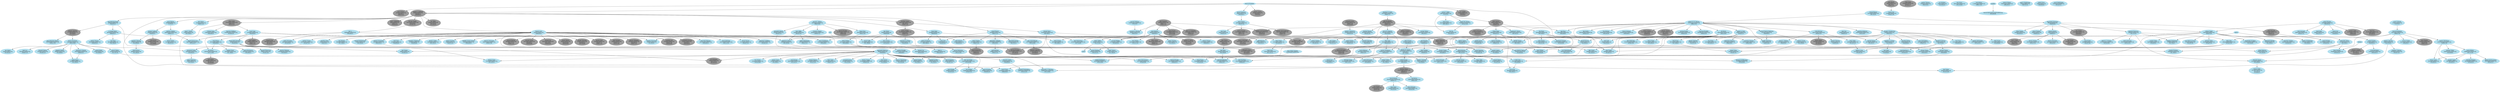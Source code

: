 # $FreeBSD$

# This file is meant to list all FreeBSD src committers and describe the
# mentor-mentee relationships between them.
# The graphical output can be generated from this file with the following
# command:
# $ dot -T png -o file.png committers-src.dot
#
# The dot binary is part of the graphics/graphviz port.

digraph src {

# Node definitions follow this example:
#
#   foo [label="Foo Bar\nfoo@FreeBSD.org\n????/??/??"]
#
# ????/??/?? is the date when the commit bit was obtained, usually the one you
# can find in git logs for the access file in the internal/admin branch.
# Use YYYY/MM/DD format.
#
# For returned commit bits, the node definition will follow this example:
#
#   foo [label="Foo Bar\nfoo@FreeBSD.org\n????/??/??\n????/??/??"]
#
# The first date is the same as for an active committer, the second date is
# the date when the commit bit has been returned. Again, check git logs.

node [color=grey62, style=filled, bgcolor=black];

# Alumni go here.. Try to keep things sorted.

alm [label="Andrew Moore\nalm@FreeBSD.org\n1993/06/12\n????/??/??"]
anholt [label="Eric Anholt\nanholt@FreeBSD.org\n2002/04/22\n2008/08/07"]
archie [label="Archie Cobbs\narchie@FreeBSD.org\n1998/11/06\n2006/06/09"]
arr [label="Andrew R. Reiter\narr@FreeBSD.org\n2001/11/02\n2005/05/25"]
arun [label="Arun Sharma\narun@FreeBSD.org\n2003/03/06\n2006/12/16"]
asmodai [label="Jeroen Ruigrok\nasmodai@FreeBSD.org\n1999/12/16\n2001/11/16"]
benjsc [label="Benjamin Close\nbenjsc@FreeBSD.org\n2007/02/09\n2010/09/15"]
billf [label="Bill Fumerola\nbillf@FreeBSD.org\n1998/11/11\n2008/11/10"]
bmah [label="Bruce A. Mah\nbmah@FreeBSD.org\n2002/01/29\n2009/09/13"]
bmilekic [label="Bosko Milekic\nbmilekic@FreeBSD.org\n2000/09/21\n2008/11/10"]
bushman [label="Michael Bushkov\nbushman@FreeBSD.org\n2007/03/10\n2010/04/29"]
carl [label="Carl Delsey\ncarl@FreeBSD.org\n2013/01/14\n2014/03/06"]
ceri [label="Ceri Davies\nceri@FreeBSD.org\n2006/11/07\n2012/03/07"]
cjc [label="Crist J. Clark\ncjc@FreeBSD.org\n2001/06/01\n2006/12/29"]
davidxu [label="David Xu\ndavidxu@FreeBSD.org\n2002/09/02\n2014/04/14"]
dds [label="Diomidis Spinellis\ndds@FreeBSD.org\n2003/06/20\n2010/09/22"]
dhartmei [label="Daniel Hartmeier\ndhartmei@FreeBSD.org\n2004/04/06\n2008/12/08"]
dmlb [label="Duncan Barclay\ndmlb@FreeBSD.org\n2001/12/14\n2008/11/10"]
dougb [label="Doug Barton\ndougb@FreeBSD.org\n2000/10/26\n2012/10/08"]
eik [label="Oliver Eikemeier\neik@FreeBSD.org\n2004/05/20\n2008/11/10"]
furuta [label="Atsushi Furuta\nfuruta@FreeBSD.org\n2000/06/21\n2003/03/08"]
gj [label="Gary L. Jennejohn\ngj@FreeBSD.org\n1994/??/??\n2006/04/28"]
groudier [label="Gerard Roudier\ngroudier@FreeBSD.org\n1999/12/30\n2006/04/06"]
jake [label="Jake Burkholder\njake@FreeBSD.org\n2000/05/16\n2008/11/10"]
jayanth [label="Jayanth Vijayaraghavan\njayanth@FreeBSD.org\n2000/05/08\n2008/11/10"]
jb [label="John Birrell\njb@FreeBSD.org\n1997/03/27\n2009/12/15"]
jdp [label="John Polstra\njdp@FreeBSD.org\n1995/12/07\n2008/02/26"]
jedgar [label="Chris D. Faulhaber\njedgar@FreeBSD.org\n1999/12/15\n2006/04/07"]
jkh [label="Jordan K. Hubbard\njkh@FreeBSD.org\n1993/06/12\n2008/06/13"]
jlemon [label="Jonathan Lemon\njlemon@FreeBSD.org\n1997/08/14\n2008/11/10"]
joe [label="Josef Karthauser\njoe@FreeBSD.org\n1999/10/22\n2008/08/10"]
jtc [label="J.T. Conklin\njtc@FreeBSD.org\n1993/06/12\n????/??/??"]
kargl [label="Steven G. Kargl\nkargl@FreeBSD.org\n2011/01/17\n2015/06/28"]
kbyanc [label="Kelly Yancey\nkbyanc@FreeBSD.org\n2000/07/11\n2006/07/25"]
keichii [label="Michael Wu\nkeichii@FreeBSD.org\n2001/03/07\n2006/04/28"]
linimon [label="Mark Linimon\nlinimon@FreeBSD.org\n2006/09/30\n2008/05/04"]
lulf [label="Ulf Lilleengen\nlulf@FreeBSD.org\n2007/10/24\n2012/01/19"]
mb [label="Maxim Bolotin\nmb@FreeBSD.org\n2000/04/06\n2003/03/08"]
marks [label="Mark Santcroos\nmarks@FreeBSD.org\n2004/03/18\n2008/09/29"]
mike [label="Mike Barcroft\nmike@FreeBSD.org\n2001/07/17\n2006/04/28"]
msmith [label="Mike Smith\nmsmith@FreeBSD.org\n1996/10/22\n2003/12/15"]
murray [label="Murray Stokely\nmurray@FreeBSD.org\n2000/04/05\n2010/07/25"]
mux [label="Maxime Henrion\nmux@FreeBSD.org\n2002/03/03\n2011/06/22"]
nate [label="Nate Willams\nnate@FreeBSD.org\n1993/06/12\n2003/12/15"]
njl [label="Nate Lawson\nnjl@FreeBSD.org\n2002/08/07\n2008/02/16"]
non [label="Noriaki Mitsnaga\nnon@FreeBSD.org\n2000/06/19\n2007/03/06"]
onoe [label="Atsushi Onoe\nonoe@FreeBSD.org\n2000/07/21\n2008/11/10"]
rafan [label="Rong-En Fan\nrafan@FreeBSD.org\n2007/01/31\n2012/07/23"]
randi [label="Randi Harper\nrandi@FreeBSD.org\n2010/04/20\n2012/05/10"]
rink [label="Rink Springer\nrink@FreeBSD.org\n2006/01/16\n2010/11/04"]
robert [label="Robert Drehmel\nrobert@FreeBSD.org\n2001/08/23\n2006/05/13"]
sah [label="Sam Hopkins\nsah@FreeBSD.org\n2004/12/15\n2008/11/10"]
shafeeq [label="Shafeeq Sinnamohideen\nshafeeq@FreeBSD.org\n2000/06/19\n2006/04/06"]
sheldonh [label="Sheldon Hearn\nsheldonh@FreeBSD.org\n1999/06/14\n2006/05/13"]
shiba [label="Takeshi Shibagaki\nshiba@FreeBSD.org\n2000/06/19\n2008/11/10"]
shin [label="Yoshinobu Inoue\nshin@FreeBSD.org\n1999/07/29\n2003/03/08"]
snb [label="Nick Barkas\nsnb@FreeBSD.org\n2009/05/05\n2010/11/04"]
tmm [label="Thomas Moestl\ntmm@FreeBSD.org\n2001/03/07\n2006/07/12"]
toshi [label="Toshihiko Arai\ntoshi@FreeBSD.org\n2000/07/06\n2003/03/08"]
tshiozak [label="Takuya SHIOZAKI\ntshiozak@FreeBSD.org\n2001/04/25\n2003/03/08"]
uch [label="UCHIYAMA Yasushi\nuch@FreeBSD.org\n2000/06/21\n2002/04/24"]
wilko [label="Wilko Bulte\nwilko@FreeBSD.org\n2000/01/13\n2013/01/17"]
yar [label="Yar Tikhiy\nyar@FreeBSD.org\n2001/03/25\n2012/05/23"]
zack [label="Zack Kirsch\nzack@FreeBSD.org\n2010/11/05\n2012/09/08"]


node [color=lightblue2, style=filled, bgcolor=black];

# Current src committers go here. Try to keep things sorted.

ache [label="Andrey Chernov\nache@FreeBSD.org\n1993/10/31"]
achim [label="Achim Leubner\nachim@FreeBSD.org\n2013/01/23"]
adrian [label="Adrian Chadd\nadrian@FreeBSD.org\n2000/07/03"]
ae [label="Andrey V. Elsukov\nae@FreeBSD.org\n2010/06/03"]
akiyama [label="Shunsuke Akiyama\nakiyama@FreeBSD.org\n2000/06/19"]
alc [label="Alan Cox\nalc@FreeBSD.org\n1999/02/23"]
alfredo [label="Alfredo Dal'Ava Junior\nalfredo@FreeBSD.org\n2020/01/27"]
allanjude [label="Allan Jude\nallanjude@FreeBSD.org\n2015/07/30"]
ambrisko [label="Doug Ambrisko\nambrisko@FreeBSD.org\n2001/12/19"]
anchie [label="Ana Kukec\nanchie@FreeBSD.org\n2010/04/14"]
andre [label="Andre Oppermann\nandre@FreeBSD.org\n2003/11/12"]
andreast [label="Andreas Tobler\nandreast@FreeBSD.org\n2010/09/05"]
andrew [label="Andrew Turner\nandrew@FreeBSD.org\n2010/07/19"]
antoine [label="Antoine Brodin\nantoine@FreeBSD.org\n2008/02/03"]
araujo [label="Marcelo Araujo\naraujo@FreeBSD.org\n2015/08/04"]
arichardson [label="Alex Richardson\narichardson@FreeBSD.org\n2017/10/30"]
ariff [label="Ariff Abdullah\nariff@FreeBSD.org\n2005/11/14"]
art [label="Artem Belevich\nart@FreeBSD.org\n2011/03/29"]
arybchik [label="Andrew Rybchenko\narybchik@FreeBSD.org\n2014/10/12"]
asiciliano [label="Alfonso S. Siciliano\nasiciliano@FreeBSD.org\n2022/02/09"]
asomers [label="Alan Somers\nasomers@FreeBSD.org\n2013/04/24"]
avg [label="Andriy Gapon\navg@FreeBSD.org\n2009/02/18"]
avos [label="Andriy Voskoboinyk\navos@FreeBSD.org\n2015/09/24"]
badger [label="Eric Badger\nbadger@FreeBSD.org\n2016/07/01"]
bapt [label="Baptiste Daroussin\nbapt@FreeBSD.org\n2011/12/23"]
bcran [label="Rebecca Cran\nbcran@FreeBSD.org\n2010/01/29"]
bde [label="Bruce Evans\nbde@FreeBSD.org\n1994/08/20"]
bdragon [label="Brandon Bergren\nbdragon@FreeBSD.org\n2019/05/31"]
bdrewery [label="Bryan Drewery\nbdrewery@FreeBSD.org\n2013/12/14"]
benl [label="Ben Laurie\nbenl@FreeBSD.org\n2011/05/18"]
benno [label="Benno Rice\nbenno@FreeBSD.org\n2000/11/02"]
bms [label="Bruce M Simpson\nbms@FreeBSD.org\n2003/08/06"]
br [label="Ruslan Bukin\nbr@FreeBSD.org\n2013/09/02"]
brian [label="Brian Somers\nbrian@FreeBSD.org\n1996/12/16"]
brooks [label="Brooks Davis\nbrooks@FreeBSD.org\n2001/06/21"]
brueffer [label="Christian Brueffer\nbrueffer@FreeBSD.org\n2006/02/28"]
bruno [label="Bruno Ducrot\nbruno@FreeBSD.org\n2005/07/18"]
bryanv [label="Bryan Venteicher\nbryanv@FreeBSD.org\n2012/11/03"]
bschmidt [label="Bernhard Schmidt\nbschmidt@FreeBSD.org\n2010/02/06"]
bwidawsk [label="Ben Widawsky\nbwidawsk@FreeBSD.org\n2018/07/05"]
bz [label="Bjoern A. Zeeb\nbz@FreeBSD.org\n2004/07/27"]
cem [label="Conrad Meyer\ncem@FreeBSD.org\n2015/07/05"]
chuck [label="Chuck Tuffli\nchuck@FreeBSD.org\n2017/09/06"]
cognet [label="Olivier Houchard\ncognet@FreeBSD.org\n2002/10/09"]
cokane [label="Coleman Kane\ncokane@FreeBSD.org\n2000/06/19"]
cperciva [label="Colin Percival\ncperciva@FreeBSD.org\n2004/01/20"]
csjp [label="Christian S.J. Peron\ncsjp@FreeBSD.org\n2004/05/04"]
cy [label="Cy Schubert\ncy@FreeBSD.org\n2013/04/23"]
dab [label="David Bright\ndab@FreeBSD.org\n2016/10/24"]
das [label="David Schultz\ndas@FreeBSD.org\n2003/02/21"]
davide [label="Davide Italiano\ndavide@FreeBSD.org\n2012/01/27"]
dchagin [label="Dmitry Chagin\ndchagin@FreeBSD.org\n2009/02/28"]
def [label="Konrad Witaszczyk\ndef@FreeBSD.org\n2016/11/02"]
delphij [label="Xin Li\ndelphij@FreeBSD.org\n2004/09/14"]
des [label="Dag-Erling Smorgrav\ndes@FreeBSD.org\n1998/04/03"]
dexuan [label="Dexuan Cui\ndexuan@FreeBSD.org\n2016/10/24"]
dfr [label="Doug Rabson\ndfr@FreeBSD.org\n????/??/??"]
dg [label="David Greenman\ndg@FreeBSD.org\n1993/06/14"]
dim [label="Dimitry Andric\ndim@FreeBSD.org\n2010/08/30"]
donner [label="Lutz Donnerhacke\ndonner@FreeBSD.org\n2021/01/14"]
dougm [label="Doug Moore\ndougm@FreeBSD.org\n2019/04/30"]
dsl [label="Dmitry Salychev\ndsl@FreeBSD.org\n2022/07/02"]
dteske [label="Devin Teske\ndteske@FreeBSD.org\n2012/04/10"]
dumbbell [label="Jean-Sebastien Pedron\ndumbbell@FreeBSD.org\n2004/11/29"]
dwmalone [label="David Malone\ndwmalone@FreeBSD.org\n2000/07/11"]
eadler [label="Eitan Adler\neadler@FreeBSD.org\n2012/01/18"]
ed [label="Ed Schouten\ned@FreeBSD.org\n2008/05/22"]
edavis [label="Eric Davis\nedavis@FreeBSD.org\n2013/10/09"]
edwin [label="Edwin Groothuis\nedwin@FreeBSD.org\n2007/06/25"]
eivind [label="Eivind Eklund\neivind@FreeBSD.org\n1997/02/02"]
emaste [label="Ed Maste\nemaste@FreeBSD.org\n2005/10/04"]
emax [label="Maksim Yevmenkin\nemax@FreeBSD.org\n2003/10/12"]
eri [label="Ermal Luci\neri@FreeBSD.org\n2008/06/11"]
erj [label="Eric Joyner\nerj@FreeBSD.org\n2014/12/14"]
eugen [label="Eugene Grosbein\neugen@FreeBSD.org\n2017/09/19"]
fabient [label="Fabien Thomas\nfabient@FreeBSD.org\n2009/03/16"]
fanf [label="Tony Finch\nfanf@FreeBSD.org\n2002/05/05"]
fjoe [label="Max Khon\nfjoe@FreeBSD.org\n2001/08/06"]
flz [label="Florent Thoumie\nflz@FreeBSD.org\n2006/03/30"]
freqlabs [label="Ryan Moeller\nfreqlabs@FreeBSD.org\n2020/02/10"]
fsu [label="Fedor Uporov\nfsu@FreeBSD.org\n2017/08/28"]
gabor [label="Gabor Kovesdan\ngabor@FreeBSD.org\n2010/02/02"]
gad [label="Garance A. Drosehn\ngad@FreeBSD.org\n2000/10/27"]
gallatin [label="Andrew Gallatin\ngallatin@FreeBSD.org\n1999/01/15"]
ganbold [label="Ganbold Tsagaankhuu\nganbold@FreeBSD.org\n2013/12/18"]
gavin [label="Gavin Atkinson\ngavin@FreeBSD.org\n2009/12/07"]
gibbs [label="Justin T. Gibbs\ngibbs@FreeBSD.org\n????/??/??"]
gjb [label="Glen Barber\ngjb@FreeBSD.org\n2013/06/04"]
gleb [label="Gleb Kurtsou\ngleb@FreeBSD.org\n2011/09/19"]
glebius [label="Gleb Smirnoff\nglebius@FreeBSD.org\n2004/07/14"]
gnn [label="George V. Neville-Neil\ngnn@FreeBSD.org\n2004/10/11"]
gordon [label="Gordon Tetlow\ngordon@FreeBSD.org\n2002/05/17"]
grehan [label="Peter Grehan\ngrehan@FreeBSD.org\n2002/08/08"]
grog [label="Greg Lehey\ngrog@FreeBSD.org\n1998/08/30"]
gshapiro [label="Gregory Shapiro\ngshapiro@FreeBSD.org\n2000/07/12"]
harti [label="Hartmut Brandt\nharti@FreeBSD.org\n2003/01/29"]
hiren [label="Hiren Panchasara\nhiren@FreeBSD.org\n2013/04/12"]
hmp [label="Hiten Pandya\nhmp@FreeBSD.org\n2004/03/23"]
hselasky [label="Hans Petter Selasky\nhselasky@FreeBSD.org\n"]
ian [label="Ian Lepore\nian@FreeBSD.org\n2013/01/07"]
iedowse [label="Ian Dowse\niedowse@FreeBSD.org\n2000/12/01"]
imp [label="Warner Losh\nimp@FreeBSD.org\n1996/09/20"]
ivoras [label="Ivan Voras\nivoras@FreeBSD.org\n2008/06/10"]
jah [label="Jason A. Harmening\njah@FreeBSD.org\n2015/03/08"]
jamie [label="Jamie Gritton\njamie@FreeBSD.org\n2009/01/28"]
jasone [label="Jason Evans\njasone@FreeBSD.org\n1999/03/03"]
jceel [label="Jakub Klama\njceel@FreeBSD.org\n2011/09/25"]
jch [label="Julien Charbon\njch@FreeBSD.org\n2014/09/24"]
jchandra [label="Jayachandran C.\njchandra@FreeBSD.org\n2010/05/19"]
jeb [label="Jeb Cramer\njeb@FreeBSD.org\n2018/01/25"]
jeff [label="Jeff Roberson\njeff@FreeBSD.org\n2002/02/21"]
jh [label="Jaakko Heinonen\njh@FreeBSD.org\n2009/10/02"]
jhb [label="John Baldwin\njhb@FreeBSD.org\n1999/08/23"]
jhibbits [label="Justin Hibbits\njhibbits@FreeBSD.org\n2011/11/30"]
jilles [label="Jilles Tjoelker\njilles@FreeBSD.org\n2009/05/22"]
jimharris [label="Jim Harris\njimharris@FreeBSD.org\n2011/12/09"]
jinmei [label="JINMEI Tatuya\njinmei@FreeBSD.org\n2007/03/17"]
jkim [label="Jung-uk Kim\njkim@FreeBSD.org\n2005/07/06"]
jkoshy [label="A. Joseph Koshy\njkoshy@FreeBSD.org\n1998/05/13"]
jlh [label="Jeremie Le Hen\njlh@FreeBSD.org\n2012/04/22"]
jls [label="Jordan Sissel\njls@FreeBSD.org\n2006/12/06"]
jmcneill [label="Jared McNeill\njmcneill@FreeBSD.org\n2016/02/24"]
jmg [label="John-Mark Gurney\njmg@FreeBSD.org\n1997/02/13"]
jmmv [label="Julio Merino\njmmv@FreeBSD.org\n2013/11/02"]
joerg [label="Joerg Wunsch\njoerg@FreeBSD.org\n1993/11/14"]
johalun [label="Johannes Lundberg\njohalun@FreeBSD.org\n2019/01/19"]
jon [label="Jonathan Chen\njon@FreeBSD.org\n2000/10/17"]
jonathan [label="Jonathan Anderson\njonathan@FreeBSD.org\n2010/10/07"]
jpaetzel [label="Josh Paetzel\njpaetzel@FreeBSD.org\n2011/01/21"]
jtl [label="Jonathan T. Looney\njtl@FreeBSD.org\n2015/10/26"]
julian [label="Julian Elischer\njulian@FreeBSD.org\n1993/04/19"]
jwd [label="John De Boskey\njwd@FreeBSD.org\n2000/05/19"]
kaiw [label="Kai Wang\nkaiw@FreeBSD.org\n2007/09/26"]
kaktus [label="Pawel Biernacki\nkaktus@FreeBSD.org\n2019/09/26"]
kan [label="Alexander Kabaev\nkan@FreeBSD.org\n2002/07/21"]
karels [label="Mike Karels\nkarels@FreeBSD.org\n2016/06/09"]
kd [label="Kornel Dulęba\nkd@FreeBSD.org\n2022/06/22"]
ken [label="Ken Merry\nken@FreeBSD.org\n1998/09/08"]
kensmith [label="Ken Smith\nkensmith@FreeBSD.org\n2004/01/23"]
kevans [label="Kyle Evans\nkevans@FreeBSD.org\n2017/06/20"]
kevlo [label="Kevin Lo\nkevlo@FreeBSD.org\n2006/07/23"]
khng [label="Ka Ho Ng\nkhng@FreeBSD.org\n2021/03/15"]
kib [label="Konstantin Belousov\nkib@FreeBSD.org\n2006/06/03"]
kibab [label="Ilya Bakulin\nkibab@FreeBSD.org\n2017/09/02"]
kmacy [label="Kip Macy\nkmacy@FreeBSD.org\n2005/06/01"]
kp [label="Kristof Provost\nkp@FreeBSD.org\n2015/03/22"]
landonf [label="Landon Fuller\nlandonf@FreeBSD.org\n2016/05/31"]
le [label="Lukas Ertl\nle@FreeBSD.org\n2004/02/02"]
leitao [label="Breno Leitao\nleitao@FreeBSD.org\n2018/05/22"]
lidl [label="Kurt Lidl\nlidl@FreeBSD.org\n2015/10/21"]
loos [label="Luiz Otavio O Souza\nloos@FreeBSD.org\n2013/07/03"]
lstewart [label="Lawrence Stewart\nlstewart@FreeBSD.org\n2008/10/06"]
luporl [label="Leandro Lupori\nluporl@FreeBSD.org\n2018/05/21"]
lwhsu [label="Li-Wen Hsu\nlwhsu@FreeBSD.org\n2018/08/09"]
manu [label="Emmanuel Vadot\nmanu@FreeBSD.org\n2016/04/24"]
marcel [label="Marcel Moolenaar\nmarcel@FreeBSD.org\n1999/07/03"]
marius [label="Marius Strobl\nmarius@FreeBSD.org\n2004/04/17"]
markj [label="Mark Johnston\nmarkj@FreeBSD.org\n2012/12/18"]
markm [label="Mark Murray\nmarkm@FreeBSD.org\n1995/04/24"]
markus [label="Markus Brueffer\nmarkus@FreeBSD.org\n2006/06/01"]
matteo [label="Matteo Riondato\nmatteo@FreeBSD.org\n2006/01/18"]
mav [label="Alexander Motin\nmav@FreeBSD.org\n2007/04/12"]
maxim [label="Maxim Konovalov\nmaxim@FreeBSD.org\n2002/02/07"]
mdf [label="Matthew Fleming\nmdf@FreeBSD.org\n2010/06/04"]
mdodd [label="Matthew N. Dodd\nmdodd@FreeBSD.org\n1999/07/27"]
melifaro [label="Alexander V. Chernikov\nmelifaro@FreeBSD.org\n2011/10/04"]
mhorne [label="Mitchell Horne\nmhorne@FreeBSD.org\n2019/03/20"]
miwi [label="Martin Wilke\nmiwi@FreeBSD.org\n2011/02/18\n2018/06/14"]
mizhka [label="Michael Zhilin\nmizhka@FreeBSD.org\n2016/07/19"]
mjacob [label="Matt Jacob\nmjacob@FreeBSD.org\n1997/08/13"]
mjg [label="Mateusz Guzik\nmjg@FreeBSD.org\n2012/06/04"]
mjoras [label="Matt Joras\nmjoras@FreeBSD.org\n2017/07/12"]
mlaier [label="Max Laier\nmlaier@FreeBSD.org\n2004/02/10"]
mmel [label="Michal Meloun\nmmel@FreeBSD.org\n2015/11/01"]
monthadar [label="Monthadar Al Jaberi\nmonthadar@FreeBSD.org\n2012/04/02"]
mp [label="Mark Peek\nmp@FreeBSD.org\n2001/07/27"]
mr [label="Michael Reifenberger\nmr@FreeBSD.org\n2001/09/30"]
mw [label="Marcin Wojtas\nmw@FreeBSD.org\n2017/07/18"]
neel [label="Neel Natu\nneel@FreeBSD.org\n2009/09/20"]
netchild [label="Alexander Leidinger\nnetchild@FreeBSD.org\n2005/03/31"]
ngie [label="Enji Cooper\nngie@FreeBSD.org\n2014/07/27"]
nick [label="Nick O'Brien\nnick@FreeBSD.org\n2020/03/09"]
nork [label="Norikatsu Shigemura\nnork@FreeBSD.org\n2009/06/09"]
np [label="Navdeep Parhar\nnp@FreeBSD.org\n2009/06/05"]
nwhitehorn [label="Nathan Whitehorn\nnwhitehorn@FreeBSD.org\n2008/07/03"]
n_hibma [label="Nick Hibma\nn_hibma@FreeBSD.org\n1998/11/26"]
obrien [label="David E. O'Brien\nobrien@FreeBSD.org\n1996/10/29"]
oh [label="Oskar Holmlund\noh@FreeBSD.org\n2021/04/21"]
olli [label="Oliver Fromme\nolli@FreeBSD.org\n2008/02/14"]
oshogbo [label="Mariusz Zaborski\noshogbo@FreeBSD.org\n2015/04/15"]
peadar [label="Peter Edwards\npeadar@FreeBSD.org\n2004/03/08"]
peter [label="Peter Wemm\npeter@FreeBSD.org\n1995/07/04"]
peterj [label="Peter Jeremy\npeterj@FreeBSD.org\n2012/09/14"]
pfg [label="Pedro Giffuni\npfg@FreeBSD.org\n2011/12/01"]
phil [label="Phil Shafer\nphil@FreeBSD.ogr\n2015/12/30"]
philip [label="Philip Paeps\nphilip@FreeBSD.org\n2004/01/21"]
phk [label="Poul-Henning Kamp\nphk@FreeBSD.org\n1994/02/21"]
pho [label="Peter Holm\npho@FreeBSD.org\n2008/11/16"]
pjd [label="Pawel Jakub Dawidek\npjd@FreeBSD.org\n2004/02/02"]
pkelsey [label="Patrick Kelsey\pkelsey@FreeBSD.org\n2014/05/29"]
pluknet [label="Sergey Kandaurov\npluknet@FreeBSD.org\n2010/10/05"]
ps [label="Paul Saab\nps@FreeBSD.org\n2000/02/23"]
qingli [label="Qing Li\nqingli@FreeBSD.org\n2005/04/13"]
rajeshasp [label="Rajesh Kumar M A\nrajeshasp@FreeBSD.org\n2021/01/27"]
ram [label="Ram Kishore Vegesna\nram@FreeBSD.org\n2018/04/04"]
ray [label="Aleksandr Rybalko\nray@FreeBSD.org\n2011/05/25"]
rdivacky [label="Roman Divacky\nrdivacky@FreeBSD.org\n2008/03/13"]
remko [label="Remko Lodder\nremko@FreeBSD.org\n2007/02/23"]
rew [label="Robert Wing\nrew@FreeBSD.org\n2020/07/23"]
rgrimes [label="Rodney W. Grimes\nrgrimes@FreeBSD.org\n1993/06/12\n2017/03/03"]
rik [label="Roman Kurakin\nrik@FreeBSD.org\n2003/12/18"]
rlibby [label="Ryan Libby\nrlibby@FreeBSD.org\n2017/06/07"]
rmacklem [label="Rick Macklem\nrmacklem@FreeBSD.org\n2009/03/27"]
rmh [label="Robert Millan\nrmh@FreeBSD.org\n2011/09/18"]
rnoland [label="Robert Noland\nrnoland@FreeBSD.org\n2008/09/15"]
roberto [label="Ollivier Robert\nroberto@FreeBSD.org\n1995/02/22"]
rodrigc [label="Craig Rodrigues\nrodrigc@FreeBSD.org\n2005/05/14"]
royger [label="Roger Pau Monne\nroyger@FreeBSD.org\n2013/11/26"]
rpaulo [label="Rui Paulo\nrpaulo@FreeBSD.org\n2007/09/25"]
rpokala [label="Ravi Pokala\nrpokala@FreeBSD.org\n2015/11/19"]
rrs [label="Randall R Stewart\nrrs@FreeBSD.org\n2007/02/08"]
rscheff [label="Richard Scheffenegger\nrscheff@FreeBSD.org\n2020/04/06"]
rse [label="Ralf S. Engelschall\nrse@FreeBSD.org\n1997/07/31"]
rstone [label="Ryan Stone\nrstone@FreeBSD.org\n2010/04/19"]
ru [label="Ruslan Ermilov\nru@FreeBSD.org\n1999/05/27"]
rwatson [label="Robert N. M. Watson\nrwatson@FreeBSD.org\n1999/12/16"]
sam [label="Sam Leffler\nsam@FreeBSD.org\n2002/07/02"]
sanpei [label="MIHIRA Sanpei Yoshiro\nsanpei@FreeBSD.org\n2000/06/19"]
sbruno [label="Sean Bruno\nsbruno@FreeBSD.org\n2008/08/02"]
scf [label="Sean C. Farley\nscf@FreeBSD.org\n2007/06/24"]
schweikh [label="Jens Schweikhardt\nschweikh@FreeBSD.org\n2001/04/06"]
scottl [label="Scott Long\nscottl@FreeBSD.org\n2000/09/28"]
scottph [label="D Scott Phillips\nscottph@FreeBSD.org\n2019/05/28"]
se [label="Stefan Esser\nse@FreeBSD.org\n1994/08/26"]
sephe [label="Sepherosa Ziehau\nsephe@FreeBSD.org\n2007/03/28"]
sepotvin [label="Stephane E. Potvin\nsepotvin@FreeBSD.org\n2007/02/15"]
sgalabov [label="Stanislav Galabov\nsgalabov@FreeBSD.org\n2016/02/24"]
shurd [label="Stephen Hurd\nshurd@FreeBSD.org\n2017/09/02"]
simon [label="Simon L. Nielsen\nsimon@FreeBSD.org\n2006/03/07"]
sjg [label="Simon J. Gerraty\nsjg@FreeBSD.org\n2012/10/23"]
skra [label="Svatopluk Kraus\nskra@FreeBSD.org\n2015/10/28"]
slavash [label="Slava Shwartsman\nslavash@FreeBSD.org\n2018/02/08"]
slm [label="Stephen McConnell\nslm@FreeBSD.org\n2014/05/07"]
smh [label="Steven Hartland\nsmh@FreeBSD.org\n2012/11/12"]
sobomax [label="Maxim Sobolev\nsobomax@FreeBSD.org\n2001/07/25"]
sos [label="Soren Schmidt\nsos@FreeBSD.org\n????/??/??"]
sson [label="Stacey Son\nsson@FreeBSD.org\n2008/07/08"]
stas [label="Stanislav Sedov\nstas@FreeBSD.org\n2008/08/22"]
stevek [label="Stephen J. Kiernan\nstevek@FreeBSD.org\n2016/07/18"]
suz [label="SUZUKI Shinsuke\nsuz@FreeBSD.org\n2002/03/26"]
syrinx [label="Shteryana Shopova\nsyrinx@FreeBSD.org\n2006/10/07"]
takawata [label="Takanori Watanabe\ntakawata@FreeBSD.org\n2000/07/06"]
theraven [label="David Chisnall\ntheraven@FreeBSD.org\n2011/11/11"]
thj [label="Tom Jones\nthj@FreeBSD.org\n2018/04/07"]
thompsa [label="Andrew Thompson\nthompsa@FreeBSD.org\n2005/05/25"]
ticso [label="Bernd Walter\nticso@FreeBSD.org\n2002/01/31"]
tijl [label="Tijl Coosemans\ntijl@FreeBSD.org\n2010/07/16"]
tmunro [label="Thomas Munro\ntmunro@FreeBSD.org\n2018/10/15"]
tsoome [label="Toomas Soome\ntsoome@FreeBSD.org\n2016/08/10"]
trasz [label="Edward Tomasz Napierala\ntrasz@FreeBSD.org\n2008/08/22"]
trhodes [label="Tom Rhodes\ntrhodes@FreeBSD.org\n2002/05/28"]
trociny [label="Mikolaj Golub\ntrociny@FreeBSD.org\n2011/03/10"]
tuexen [label="Michael Tuexen\ntuexen@FreeBSD.org\n2009/06/06"]
tychon [label="Tycho Nightingale\ntychon@FreeBSD.org\n2014/01/21"]
ume [label="Hajimu UMEMOTO\nume@FreeBSD.org\n2000/02/26"]
uqs [label="Ulrich Spoerlein\nuqs@FreeBSD.org\n2010/01/28"]
vangyzen [label="Eric van Gyzen\nvangyzen@FreeBSD.org\n2015/03/08"]
vanhu [label="Yvan Vanhullebus\nvanhu@FreeBSD.org\n2008/07/21"]
versus [label="Konrad Jankowski\nversus@FreeBSD.org\n2008/10/27"]
vmaffione [label="Vincenzo Maffione\nvmaffione@FreeBSD.org\n2018/03/19"]
weongyo [label="Weongyo Jeong\nweongyo@FreeBSD.org\n2007/12/21"]
wes [label="Wes Peters\nwes@FreeBSD.org\n1998/11/25"]
whu [label="Wei Hu\nwhu@FreeBSD.org\n2015/02/11"]
will [label="Will Andrews\nwill@FreeBSD.org\n2000/03/20"]
wkoszek [label="Wojciech A. Koszek\nwkoszek@FreeBSD.org\n2006/02/21"]
wma [label="Wojciech Macek\nwma@FreeBSD.org\n2016/01/18"]
wollman [label="Garrett Wollman\nwollman@FreeBSD.org\n????/??/??"]
wsalamon [label="Wayne Salamon\nwsalamon@FreeBSD.org\n2005/06/25"]
wulf [label="Vladimir Kondratyev\nwulf@FreeBSD.org\n2017/04/27"]
yongari [label="Pyun YongHyeon\nyongari@FreeBSD.org\n2004/08/01"]
yuripv [label="Yuri Pankov\nyuripv@FreeBSD.org\n2018/10/09"]
zbb [label="Zbigniew Bodek\nzbb@FreeBSD.org\n2013/09/02"]
zec [label="Marko Zec\nzec@FreeBSD.org\n2008/06/22"]
zml [label="Zachary Loafman\nzml@FreeBSD.org\n2009/05/27"]
zont [label="Andrey Zonov\nzont@FreeBSD.org\n2012/08/21"]

# Pseudo target representing rev 1.1 of commit.allow
day1 [label="Birth of FreeBSD"]

# Here are the mentor/mentee relationships.
# Group together all the mentees for a particular mentor.
# Keep the list sorted by mentor login.

day1 -> jtc
day1 -> jkh
day1 -> nate
day1 -> rgrimes
day1 -> alm
day1 -> dg

adrian -> avos
adrian -> jmcneill
adrian -> landonf
adrian -> lidl
adrian -> loos
adrian -> mizhka
adrian -> monthadar
adrian -> ray
adrian -> rmh
adrian -> sephe
adrian -> sgalabov

ae -> melifaro

allanjude -> rew
allanjude -> tmunro
allanjude -> tsoome

alc -> davide

andre -> qingli

andrew -> manu

anholt -> jkim

araujo -> miwi

avg -> art
avg -> eugen
avg -> pluknet
avg -> smh

bapt -> allanjude
bapt -> araujo
bapt -> asiciliano
bapt -> bdrewery
bapt -> wulf

bde -> rgrimes

benno -> grehan

billf -> dougb
billf -> gad
billf -> jedgar
billf -> jhb
billf -> shafeeq
billf -> will

bmilekic -> csjp

bms -> dhartmei
bms -> mlaier
bms -> thompsa

brian -> joe

brooks -> bushman
brooks -> jamie
brooks -> theraven
brooks -> arichardson

bz -> anchie
bz -> jamie
bz -> syrinx
bz -> dsl

cognet -> br
cognet -> jceel
cognet -> kevlo
cognet -> ian
cognet -> manu
cognet -> mw
cognet -> wkoszek
cognet -> wma
cognet -> zbb

cperciva -> eadler
cperciva -> flz
cperciva -> randi
cperciva -> simon

csjp -> bushman

das -> kargl
das -> rodrigc

delphij -> gabor
delphij -> rafan
delphij -> sephe

des -> anholt
des -> hmp
des -> mike
des -> olli
des -> ru
des -> bapt

dds -> versus

dfr -> gallatin
dfr -> zml

dg -> peter

dim -> theraven

dwmalone -> fanf
dwmalone -> peadar
dwmalone -> snb

eadler -> bcran

ed -> dim
ed -> gavin
ed -> jilles
ed -> rdivacky
ed -> uqs

eivind -> des
eivind -> rwatson

emaste -> achim
emaste -> bwidawsk
emaste -> dteske
emaste -> kd
emaste -> kevans
emaste -> lwhsu
emaste -> markj
emaste -> ngie
emaste -> rstone
emaste -> scottph

emax -> markus

erj -> jeb

fjoe -> versus

gallatin -> ticso
gallatin -> rajeshasp

gavin -> versus

gibbs -> mjacob
gibbs -> njl
gibbs -> royger
gibbs -> whu

glebius -> mav

gnn -> jinmei
gnn -> rrs
gnn -> ivoras
gnn -> vanhu
gnn -> lstewart
gnn -> np
gnn -> davide
gnn -> arybchik
gnn -> erj
gnn -> kp
gnn -> jtl
gnn -> karels

gonzo -> jmcneill
gonzo -> wulf

grehan -> bryanv
grehan -> rgrimes

grog -> edwin
grog -> le
grog -> peterj

hselasky -> slavash

imp -> akiyama
imp -> ambrisko
imp -> andrew
imp -> bmah
imp -> bruno
imp -> chuck
imp -> dmlb
imp -> emax
imp -> furuta
imp -> joe
imp -> johalun
imp -> jon
imp -> keichii
imp -> kibab
imp -> mb
imp -> mr
imp -> neel
imp -> non
imp -> nork
imp -> onoe
imp -> remko
imp -> rik
imp -> rink
imp -> sanpei
imp -> shiba
imp -> takawata
imp -> toshi
imp -> tsoome
imp -> uch

jake -> bms
jake -> gordon
jake -> harti
jake -> jeff
jake -> kmacy
jake -> robert
jake -> yongari

jb -> sson

jdp -> fjoe

jfv -> erj

jhb -> arr
jhb -> avg
jhb -> jch
jhb -> jeff
jhb -> kbyanc
jhb -> peterj
jhb -> pfg
jhb -> rnoland
jhb -> rpokala
jhb -> arichardson
jhb -> scottph

jhibbits -> alfredo
jhibbits -> bdragon
jhibbits -> leitao
jhibbits -> luporl

jimharris -> carl

jkh -> dfr
jkh -> gj
jkh -> grog
jkh -> imp
jkh -> jlemon
jkh -> joerg
jkh -> jwd
jkh -> msmith
jkh -> murray
jkh -> phk
jkh -> wes
jkh -> yar

jkoshy -> kaiw
jkoshy -> fabient
jkoshy -> rstone

jlemon -> bmilekic
jlemon -> brooks

jmallett -> pkelsey

jmmv -> ngie

joerg -> brian
joerg -> eik
joerg -> jmg
joerg -> le
joerg -> netchild
joerg -> schweikh

jtl -> ngie
jtl -> thj

julian -> glebius
julian -> davidxu
julian -> archie
julian -> adrian
julian -> zec
julian -> mp

kan -> kib

ken -> asomers
ken -> chuck
ken -> ram
ken -> slm
ken -> will

kevans -> rew

kib -> ae
kib -> badger
kib -> dchagin
kib -> dougm
kib -> gjb
kib -> jah
kib -> jlh
kib -> jpaetzel
kib -> kaktus
kib -> lulf
kib -> melifaro
kib -> mmel
kib -> pho
kib -> pluknet
kib -> rdivacky
kib -> rmacklem
kib -> rmh
kib -> skra
kib -> slavash
kib -> stas
kib -> tijl
kib -> trociny
kib -> vangyzen
kib -> yuripv
kib -> zont

kmacy -> lstewart

kp -> donner
kp -> nick

lwhsu -> khng

manu -> oh

marcel -> allanjude
marcel -> art
marcel -> arun
marcel -> marius
marcel -> nwhitehorn
marcel -> sjg

markj -> cem
markj -> dougm
markj -> lwhsu
markj -> mhorne
markj -> rlibby

markm -> jasone
markm -> sheldonh

mav -> ae
mav -> eugen
mav -> freqlabs
mav -> ram

mdf -> gleb

mdodd -> jake

mike -> das

mjg -> kaktus
mjg -> tmunro

mlaier -> benjsc
mlaier -> dhartmei
mlaier -> thompsa
mlaier -> eri

mmacy -> freqlabs

msmith -> cokane
msmith -> jasone
msmith -> scottl

murray -> delphij

mux -> cognet
mux -> dumbbell

mw -> kd

netchild -> ariff

njl -> marks
njl -> philip
njl -> rpaulo
njl -> sepotvin

nwhitehorn -> andreast
nwhitehorn -> jhibbits
nwhitehorn -> leitao
nwhitehorn -> luporl

obrien -> benno
obrien -> groudier
obrien -> gshapiro
obrien -> kan
obrien -> sam

pfg -> pstef
pfg -> fsu

peter -> asmodai
peter -> jayanth
peter -> ps

philip -> benl
philip -> donner
philip -> ed
philip -> jls
philip -> khng
philip -> matteo
philip -> uqs
philip -> kp
philip -> nick

phk -> jkoshy
phk -> mux
phk -> rgrimes

pjd -> def
pjd -> kib
pjd -> lulf
pjd -> oshogbo
pjd -> smh
pjd -> trociny

rgrimes -> markm
rgrimes -> rscheff

rmacklem -> jwd

royger -> whu

rpaulo -> avg
rpaulo -> bschmidt
rpaulo -> dim
rpaulo -> jmmv
rpaulo -> lidl
rpaulo -> ngie

rrs -> bcran
rrs -> jchandra
rrs -> tuexen

rstone -> markj
rstone -> mjoras

ru -> ceri
ru -> cjc
ru -> eik
ru -> maxim
ru -> sobomax

rwatson -> adrian
rwatson -> antoine
rwatson -> bmah
rwatson -> brueffer
rwatson -> bz
rwatson -> cperciva
rwatson -> emaste
rwatson -> gnn
rwatson -> jh
rwatson -> jonathan
rwatson -> kensmith
rwatson -> kmacy
rwatson -> linimon
rwatson -> rmacklem
rwatson -> shafeeq
rwatson -> tmm
rwatson -> trasz
rwatson -> trhodes
rwatson -> wsalamon

rodrigc -> araujo

sam -> andre
sam -> benjsc
sam -> sephe

sbruno -> hiren
sbruno -> jeb
sbruno -> jimharris
sbruno -> shurd

schweikh -> dds

scottl -> achim
scottl -> jimharris
scottl -> pjd
scottl -> sah
scottl -> sbruno
scottl -> scottph
scottl -> slm
scottl -> yongari

sephe -> dexuan

sheldonh -> dwmalone
sheldonh -> iedowse

shin -> ume

simon -> benl

sjg -> phil
sjg -> stevek

sos -> marcel

stas -> ganbold

theraven -> phil

thompsa -> weongyo
thompsa -> eri

trasz -> jh
trasz -> mjg

tuexen -> rscheff

ume -> jinmei
ume -> suz
ume -> tshiozak

vangyzen -> badger
vangyzen -> dab

vmaffione -> rajeshasp

wes -> scf

wkoszek -> jceel

wollman -> gad

zml -> mdf
zml -> zack

}
